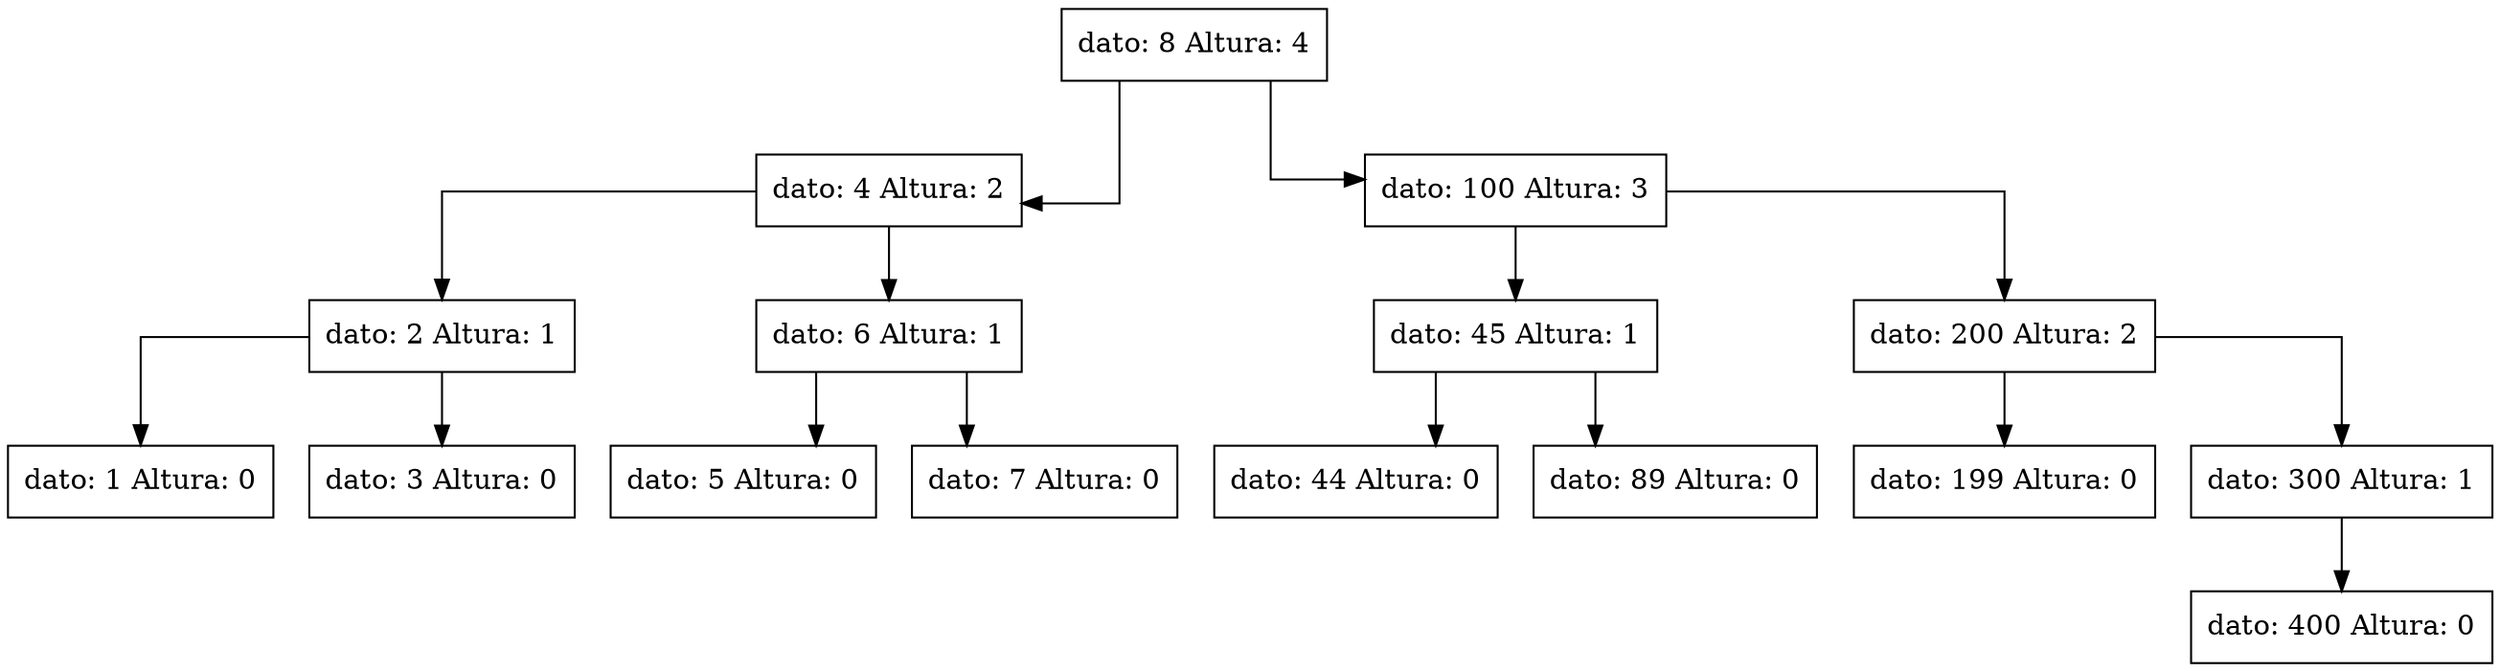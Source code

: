 digraph G { node[shape = box;] concentrate=true; graph[splines = ortho]; nodo8[shape = record label = "{dato: 8  Altura: 4}"]nodo8
nodo4[shape = record label = "{dato: 4  Altura: 2}"]nodo4
nodo2[shape = record label = "{dato: 2  Altura: 1}"]nodo2
nodo1[shape = record label = "{dato: 1  Altura: 0}"]nodo1
nodo3[shape = record label = "{dato: 3  Altura: 0}"]nodo3
nodo6[shape = record label = "{dato: 6  Altura: 1}"]nodo6
nodo5[shape = record label = "{dato: 5  Altura: 0}"]nodo5
nodo7[shape = record label = "{dato: 7  Altura: 0}"]nodo7
nodo100[shape = record label = "{dato: 100  Altura: 3}"]nodo100
nodo45[shape = record label = "{dato: 45  Altura: 1}"]nodo45
nodo44[shape = record label = "{dato: 44  Altura: 0}"]nodo44
nodo89[shape = record label = "{dato: 89  Altura: 0}"]nodo89
nodo200[shape = record label = "{dato: 200  Altura: 2}"]nodo200
nodo199[shape = record label = "{dato: 199  Altura: 0}"]nodo199
nodo300[shape = record label = "{dato: 300  Altura: 1}"]nodo300
nodo400[shape = record label = "{dato: 400  Altura: 0}"]nodo400
nodo8->nodo100
nodo8->nodo4
nodo4->nodo6
nodo4->nodo2
nodo2->nodo3
nodo2->nodo1
nodo6->nodo7
nodo6->nodo5
nodo100->nodo200
nodo100->nodo45
nodo45->nodo89
nodo45->nodo44
nodo200->nodo300
nodo200->nodo199
nodo300->nodo400
}